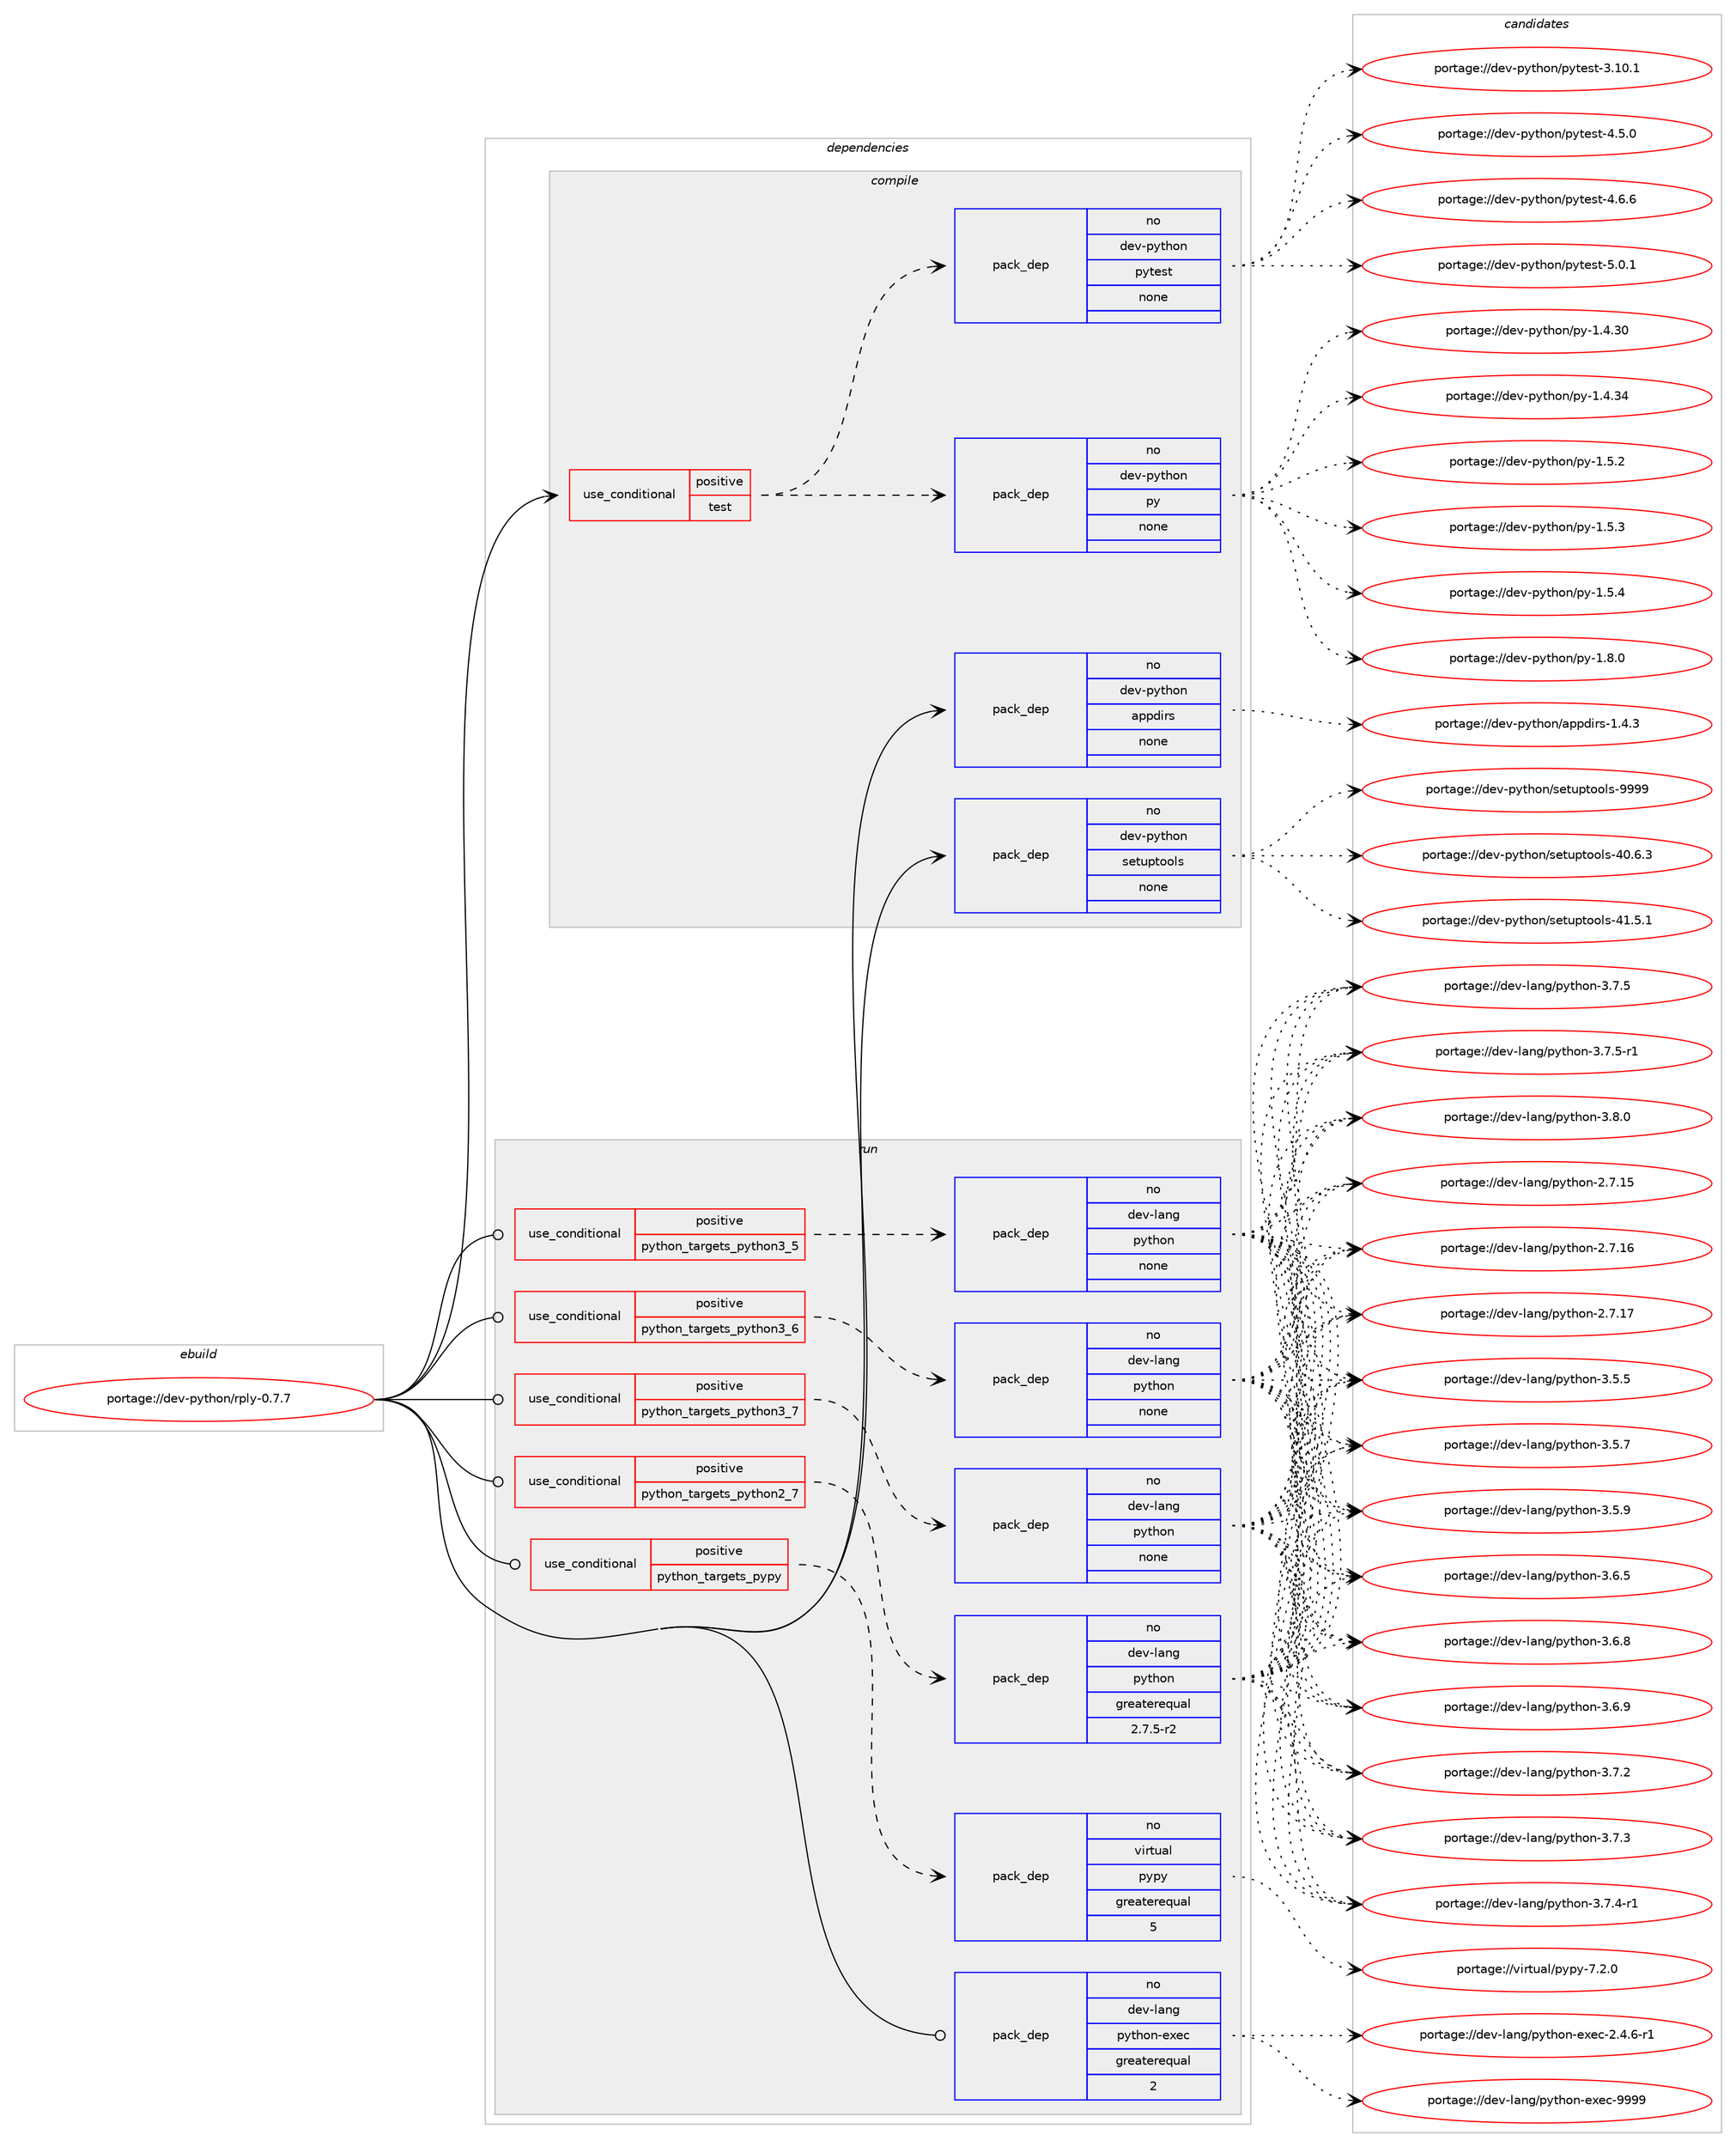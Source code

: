 digraph prolog {

# *************
# Graph options
# *************

newrank=true;
concentrate=true;
compound=true;
graph [rankdir=LR,fontname=Helvetica,fontsize=10,ranksep=1.5];#, ranksep=2.5, nodesep=0.2];
edge  [arrowhead=vee];
node  [fontname=Helvetica,fontsize=10];

# **********
# The ebuild
# **********

subgraph cluster_leftcol {
color=gray;
rank=same;
label=<<i>ebuild</i>>;
id [label="portage://dev-python/rply-0.7.7", color=red, width=4, href="../dev-python/rply-0.7.7.svg"];
}

# ****************
# The dependencies
# ****************

subgraph cluster_midcol {
color=gray;
label=<<i>dependencies</i>>;
subgraph cluster_compile {
fillcolor="#eeeeee";
style=filled;
label=<<i>compile</i>>;
subgraph cond38199 {
dependency170961 [label=<<TABLE BORDER="0" CELLBORDER="1" CELLSPACING="0" CELLPADDING="4"><TR><TD ROWSPAN="3" CELLPADDING="10">use_conditional</TD></TR><TR><TD>positive</TD></TR><TR><TD>test</TD></TR></TABLE>>, shape=none, color=red];
subgraph pack129359 {
dependency170962 [label=<<TABLE BORDER="0" CELLBORDER="1" CELLSPACING="0" CELLPADDING="4" WIDTH="220"><TR><TD ROWSPAN="6" CELLPADDING="30">pack_dep</TD></TR><TR><TD WIDTH="110">no</TD></TR><TR><TD>dev-python</TD></TR><TR><TD>py</TD></TR><TR><TD>none</TD></TR><TR><TD></TD></TR></TABLE>>, shape=none, color=blue];
}
dependency170961:e -> dependency170962:w [weight=20,style="dashed",arrowhead="vee"];
subgraph pack129360 {
dependency170963 [label=<<TABLE BORDER="0" CELLBORDER="1" CELLSPACING="0" CELLPADDING="4" WIDTH="220"><TR><TD ROWSPAN="6" CELLPADDING="30">pack_dep</TD></TR><TR><TD WIDTH="110">no</TD></TR><TR><TD>dev-python</TD></TR><TR><TD>pytest</TD></TR><TR><TD>none</TD></TR><TR><TD></TD></TR></TABLE>>, shape=none, color=blue];
}
dependency170961:e -> dependency170963:w [weight=20,style="dashed",arrowhead="vee"];
}
id:e -> dependency170961:w [weight=20,style="solid",arrowhead="vee"];
subgraph pack129361 {
dependency170964 [label=<<TABLE BORDER="0" CELLBORDER="1" CELLSPACING="0" CELLPADDING="4" WIDTH="220"><TR><TD ROWSPAN="6" CELLPADDING="30">pack_dep</TD></TR><TR><TD WIDTH="110">no</TD></TR><TR><TD>dev-python</TD></TR><TR><TD>appdirs</TD></TR><TR><TD>none</TD></TR><TR><TD></TD></TR></TABLE>>, shape=none, color=blue];
}
id:e -> dependency170964:w [weight=20,style="solid",arrowhead="vee"];
subgraph pack129362 {
dependency170965 [label=<<TABLE BORDER="0" CELLBORDER="1" CELLSPACING="0" CELLPADDING="4" WIDTH="220"><TR><TD ROWSPAN="6" CELLPADDING="30">pack_dep</TD></TR><TR><TD WIDTH="110">no</TD></TR><TR><TD>dev-python</TD></TR><TR><TD>setuptools</TD></TR><TR><TD>none</TD></TR><TR><TD></TD></TR></TABLE>>, shape=none, color=blue];
}
id:e -> dependency170965:w [weight=20,style="solid",arrowhead="vee"];
}
subgraph cluster_compileandrun {
fillcolor="#eeeeee";
style=filled;
label=<<i>compile and run</i>>;
}
subgraph cluster_run {
fillcolor="#eeeeee";
style=filled;
label=<<i>run</i>>;
subgraph cond38200 {
dependency170966 [label=<<TABLE BORDER="0" CELLBORDER="1" CELLSPACING="0" CELLPADDING="4"><TR><TD ROWSPAN="3" CELLPADDING="10">use_conditional</TD></TR><TR><TD>positive</TD></TR><TR><TD>python_targets_pypy</TD></TR></TABLE>>, shape=none, color=red];
subgraph pack129363 {
dependency170967 [label=<<TABLE BORDER="0" CELLBORDER="1" CELLSPACING="0" CELLPADDING="4" WIDTH="220"><TR><TD ROWSPAN="6" CELLPADDING="30">pack_dep</TD></TR><TR><TD WIDTH="110">no</TD></TR><TR><TD>virtual</TD></TR><TR><TD>pypy</TD></TR><TR><TD>greaterequal</TD></TR><TR><TD>5</TD></TR></TABLE>>, shape=none, color=blue];
}
dependency170966:e -> dependency170967:w [weight=20,style="dashed",arrowhead="vee"];
}
id:e -> dependency170966:w [weight=20,style="solid",arrowhead="odot"];
subgraph cond38201 {
dependency170968 [label=<<TABLE BORDER="0" CELLBORDER="1" CELLSPACING="0" CELLPADDING="4"><TR><TD ROWSPAN="3" CELLPADDING="10">use_conditional</TD></TR><TR><TD>positive</TD></TR><TR><TD>python_targets_python2_7</TD></TR></TABLE>>, shape=none, color=red];
subgraph pack129364 {
dependency170969 [label=<<TABLE BORDER="0" CELLBORDER="1" CELLSPACING="0" CELLPADDING="4" WIDTH="220"><TR><TD ROWSPAN="6" CELLPADDING="30">pack_dep</TD></TR><TR><TD WIDTH="110">no</TD></TR><TR><TD>dev-lang</TD></TR><TR><TD>python</TD></TR><TR><TD>greaterequal</TD></TR><TR><TD>2.7.5-r2</TD></TR></TABLE>>, shape=none, color=blue];
}
dependency170968:e -> dependency170969:w [weight=20,style="dashed",arrowhead="vee"];
}
id:e -> dependency170968:w [weight=20,style="solid",arrowhead="odot"];
subgraph cond38202 {
dependency170970 [label=<<TABLE BORDER="0" CELLBORDER="1" CELLSPACING="0" CELLPADDING="4"><TR><TD ROWSPAN="3" CELLPADDING="10">use_conditional</TD></TR><TR><TD>positive</TD></TR><TR><TD>python_targets_python3_5</TD></TR></TABLE>>, shape=none, color=red];
subgraph pack129365 {
dependency170971 [label=<<TABLE BORDER="0" CELLBORDER="1" CELLSPACING="0" CELLPADDING="4" WIDTH="220"><TR><TD ROWSPAN="6" CELLPADDING="30">pack_dep</TD></TR><TR><TD WIDTH="110">no</TD></TR><TR><TD>dev-lang</TD></TR><TR><TD>python</TD></TR><TR><TD>none</TD></TR><TR><TD></TD></TR></TABLE>>, shape=none, color=blue];
}
dependency170970:e -> dependency170971:w [weight=20,style="dashed",arrowhead="vee"];
}
id:e -> dependency170970:w [weight=20,style="solid",arrowhead="odot"];
subgraph cond38203 {
dependency170972 [label=<<TABLE BORDER="0" CELLBORDER="1" CELLSPACING="0" CELLPADDING="4"><TR><TD ROWSPAN="3" CELLPADDING="10">use_conditional</TD></TR><TR><TD>positive</TD></TR><TR><TD>python_targets_python3_6</TD></TR></TABLE>>, shape=none, color=red];
subgraph pack129366 {
dependency170973 [label=<<TABLE BORDER="0" CELLBORDER="1" CELLSPACING="0" CELLPADDING="4" WIDTH="220"><TR><TD ROWSPAN="6" CELLPADDING="30">pack_dep</TD></TR><TR><TD WIDTH="110">no</TD></TR><TR><TD>dev-lang</TD></TR><TR><TD>python</TD></TR><TR><TD>none</TD></TR><TR><TD></TD></TR></TABLE>>, shape=none, color=blue];
}
dependency170972:e -> dependency170973:w [weight=20,style="dashed",arrowhead="vee"];
}
id:e -> dependency170972:w [weight=20,style="solid",arrowhead="odot"];
subgraph cond38204 {
dependency170974 [label=<<TABLE BORDER="0" CELLBORDER="1" CELLSPACING="0" CELLPADDING="4"><TR><TD ROWSPAN="3" CELLPADDING="10">use_conditional</TD></TR><TR><TD>positive</TD></TR><TR><TD>python_targets_python3_7</TD></TR></TABLE>>, shape=none, color=red];
subgraph pack129367 {
dependency170975 [label=<<TABLE BORDER="0" CELLBORDER="1" CELLSPACING="0" CELLPADDING="4" WIDTH="220"><TR><TD ROWSPAN="6" CELLPADDING="30">pack_dep</TD></TR><TR><TD WIDTH="110">no</TD></TR><TR><TD>dev-lang</TD></TR><TR><TD>python</TD></TR><TR><TD>none</TD></TR><TR><TD></TD></TR></TABLE>>, shape=none, color=blue];
}
dependency170974:e -> dependency170975:w [weight=20,style="dashed",arrowhead="vee"];
}
id:e -> dependency170974:w [weight=20,style="solid",arrowhead="odot"];
subgraph pack129368 {
dependency170976 [label=<<TABLE BORDER="0" CELLBORDER="1" CELLSPACING="0" CELLPADDING="4" WIDTH="220"><TR><TD ROWSPAN="6" CELLPADDING="30">pack_dep</TD></TR><TR><TD WIDTH="110">no</TD></TR><TR><TD>dev-lang</TD></TR><TR><TD>python-exec</TD></TR><TR><TD>greaterequal</TD></TR><TR><TD>2</TD></TR></TABLE>>, shape=none, color=blue];
}
id:e -> dependency170976:w [weight=20,style="solid",arrowhead="odot"];
}
}

# **************
# The candidates
# **************

subgraph cluster_choices {
rank=same;
color=gray;
label=<<i>candidates</i>>;

subgraph choice129359 {
color=black;
nodesep=1;
choiceportage100101118451121211161041111104711212145494652465148 [label="portage://dev-python/py-1.4.30", color=red, width=4,href="../dev-python/py-1.4.30.svg"];
choiceportage100101118451121211161041111104711212145494652465152 [label="portage://dev-python/py-1.4.34", color=red, width=4,href="../dev-python/py-1.4.34.svg"];
choiceportage1001011184511212111610411111047112121454946534650 [label="portage://dev-python/py-1.5.2", color=red, width=4,href="../dev-python/py-1.5.2.svg"];
choiceportage1001011184511212111610411111047112121454946534651 [label="portage://dev-python/py-1.5.3", color=red, width=4,href="../dev-python/py-1.5.3.svg"];
choiceportage1001011184511212111610411111047112121454946534652 [label="portage://dev-python/py-1.5.4", color=red, width=4,href="../dev-python/py-1.5.4.svg"];
choiceportage1001011184511212111610411111047112121454946564648 [label="portage://dev-python/py-1.8.0", color=red, width=4,href="../dev-python/py-1.8.0.svg"];
dependency170962:e -> choiceportage100101118451121211161041111104711212145494652465148:w [style=dotted,weight="100"];
dependency170962:e -> choiceportage100101118451121211161041111104711212145494652465152:w [style=dotted,weight="100"];
dependency170962:e -> choiceportage1001011184511212111610411111047112121454946534650:w [style=dotted,weight="100"];
dependency170962:e -> choiceportage1001011184511212111610411111047112121454946534651:w [style=dotted,weight="100"];
dependency170962:e -> choiceportage1001011184511212111610411111047112121454946534652:w [style=dotted,weight="100"];
dependency170962:e -> choiceportage1001011184511212111610411111047112121454946564648:w [style=dotted,weight="100"];
}
subgraph choice129360 {
color=black;
nodesep=1;
choiceportage100101118451121211161041111104711212111610111511645514649484649 [label="portage://dev-python/pytest-3.10.1", color=red, width=4,href="../dev-python/pytest-3.10.1.svg"];
choiceportage1001011184511212111610411111047112121116101115116455246534648 [label="portage://dev-python/pytest-4.5.0", color=red, width=4,href="../dev-python/pytest-4.5.0.svg"];
choiceportage1001011184511212111610411111047112121116101115116455246544654 [label="portage://dev-python/pytest-4.6.6", color=red, width=4,href="../dev-python/pytest-4.6.6.svg"];
choiceportage1001011184511212111610411111047112121116101115116455346484649 [label="portage://dev-python/pytest-5.0.1", color=red, width=4,href="../dev-python/pytest-5.0.1.svg"];
dependency170963:e -> choiceportage100101118451121211161041111104711212111610111511645514649484649:w [style=dotted,weight="100"];
dependency170963:e -> choiceportage1001011184511212111610411111047112121116101115116455246534648:w [style=dotted,weight="100"];
dependency170963:e -> choiceportage1001011184511212111610411111047112121116101115116455246544654:w [style=dotted,weight="100"];
dependency170963:e -> choiceportage1001011184511212111610411111047112121116101115116455346484649:w [style=dotted,weight="100"];
}
subgraph choice129361 {
color=black;
nodesep=1;
choiceportage100101118451121211161041111104797112112100105114115454946524651 [label="portage://dev-python/appdirs-1.4.3", color=red, width=4,href="../dev-python/appdirs-1.4.3.svg"];
dependency170964:e -> choiceportage100101118451121211161041111104797112112100105114115454946524651:w [style=dotted,weight="100"];
}
subgraph choice129362 {
color=black;
nodesep=1;
choiceportage100101118451121211161041111104711510111611711211611111110811545524846544651 [label="portage://dev-python/setuptools-40.6.3", color=red, width=4,href="../dev-python/setuptools-40.6.3.svg"];
choiceportage100101118451121211161041111104711510111611711211611111110811545524946534649 [label="portage://dev-python/setuptools-41.5.1", color=red, width=4,href="../dev-python/setuptools-41.5.1.svg"];
choiceportage10010111845112121116104111110471151011161171121161111111081154557575757 [label="portage://dev-python/setuptools-9999", color=red, width=4,href="../dev-python/setuptools-9999.svg"];
dependency170965:e -> choiceportage100101118451121211161041111104711510111611711211611111110811545524846544651:w [style=dotted,weight="100"];
dependency170965:e -> choiceportage100101118451121211161041111104711510111611711211611111110811545524946534649:w [style=dotted,weight="100"];
dependency170965:e -> choiceportage10010111845112121116104111110471151011161171121161111111081154557575757:w [style=dotted,weight="100"];
}
subgraph choice129363 {
color=black;
nodesep=1;
choiceportage1181051141161179710847112121112121455546504648 [label="portage://virtual/pypy-7.2.0", color=red, width=4,href="../virtual/pypy-7.2.0.svg"];
dependency170967:e -> choiceportage1181051141161179710847112121112121455546504648:w [style=dotted,weight="100"];
}
subgraph choice129364 {
color=black;
nodesep=1;
choiceportage10010111845108971101034711212111610411111045504655464953 [label="portage://dev-lang/python-2.7.15", color=red, width=4,href="../dev-lang/python-2.7.15.svg"];
choiceportage10010111845108971101034711212111610411111045504655464954 [label="portage://dev-lang/python-2.7.16", color=red, width=4,href="../dev-lang/python-2.7.16.svg"];
choiceportage10010111845108971101034711212111610411111045504655464955 [label="portage://dev-lang/python-2.7.17", color=red, width=4,href="../dev-lang/python-2.7.17.svg"];
choiceportage100101118451089711010347112121116104111110455146534653 [label="portage://dev-lang/python-3.5.5", color=red, width=4,href="../dev-lang/python-3.5.5.svg"];
choiceportage100101118451089711010347112121116104111110455146534655 [label="portage://dev-lang/python-3.5.7", color=red, width=4,href="../dev-lang/python-3.5.7.svg"];
choiceportage100101118451089711010347112121116104111110455146534657 [label="portage://dev-lang/python-3.5.9", color=red, width=4,href="../dev-lang/python-3.5.9.svg"];
choiceportage100101118451089711010347112121116104111110455146544653 [label="portage://dev-lang/python-3.6.5", color=red, width=4,href="../dev-lang/python-3.6.5.svg"];
choiceportage100101118451089711010347112121116104111110455146544656 [label="portage://dev-lang/python-3.6.8", color=red, width=4,href="../dev-lang/python-3.6.8.svg"];
choiceportage100101118451089711010347112121116104111110455146544657 [label="portage://dev-lang/python-3.6.9", color=red, width=4,href="../dev-lang/python-3.6.9.svg"];
choiceportage100101118451089711010347112121116104111110455146554650 [label="portage://dev-lang/python-3.7.2", color=red, width=4,href="../dev-lang/python-3.7.2.svg"];
choiceportage100101118451089711010347112121116104111110455146554651 [label="portage://dev-lang/python-3.7.3", color=red, width=4,href="../dev-lang/python-3.7.3.svg"];
choiceportage1001011184510897110103471121211161041111104551465546524511449 [label="portage://dev-lang/python-3.7.4-r1", color=red, width=4,href="../dev-lang/python-3.7.4-r1.svg"];
choiceportage100101118451089711010347112121116104111110455146554653 [label="portage://dev-lang/python-3.7.5", color=red, width=4,href="../dev-lang/python-3.7.5.svg"];
choiceportage1001011184510897110103471121211161041111104551465546534511449 [label="portage://dev-lang/python-3.7.5-r1", color=red, width=4,href="../dev-lang/python-3.7.5-r1.svg"];
choiceportage100101118451089711010347112121116104111110455146564648 [label="portage://dev-lang/python-3.8.0", color=red, width=4,href="../dev-lang/python-3.8.0.svg"];
dependency170969:e -> choiceportage10010111845108971101034711212111610411111045504655464953:w [style=dotted,weight="100"];
dependency170969:e -> choiceportage10010111845108971101034711212111610411111045504655464954:w [style=dotted,weight="100"];
dependency170969:e -> choiceportage10010111845108971101034711212111610411111045504655464955:w [style=dotted,weight="100"];
dependency170969:e -> choiceportage100101118451089711010347112121116104111110455146534653:w [style=dotted,weight="100"];
dependency170969:e -> choiceportage100101118451089711010347112121116104111110455146534655:w [style=dotted,weight="100"];
dependency170969:e -> choiceportage100101118451089711010347112121116104111110455146534657:w [style=dotted,weight="100"];
dependency170969:e -> choiceportage100101118451089711010347112121116104111110455146544653:w [style=dotted,weight="100"];
dependency170969:e -> choiceportage100101118451089711010347112121116104111110455146544656:w [style=dotted,weight="100"];
dependency170969:e -> choiceportage100101118451089711010347112121116104111110455146544657:w [style=dotted,weight="100"];
dependency170969:e -> choiceportage100101118451089711010347112121116104111110455146554650:w [style=dotted,weight="100"];
dependency170969:e -> choiceportage100101118451089711010347112121116104111110455146554651:w [style=dotted,weight="100"];
dependency170969:e -> choiceportage1001011184510897110103471121211161041111104551465546524511449:w [style=dotted,weight="100"];
dependency170969:e -> choiceportage100101118451089711010347112121116104111110455146554653:w [style=dotted,weight="100"];
dependency170969:e -> choiceportage1001011184510897110103471121211161041111104551465546534511449:w [style=dotted,weight="100"];
dependency170969:e -> choiceportage100101118451089711010347112121116104111110455146564648:w [style=dotted,weight="100"];
}
subgraph choice129365 {
color=black;
nodesep=1;
choiceportage10010111845108971101034711212111610411111045504655464953 [label="portage://dev-lang/python-2.7.15", color=red, width=4,href="../dev-lang/python-2.7.15.svg"];
choiceportage10010111845108971101034711212111610411111045504655464954 [label="portage://dev-lang/python-2.7.16", color=red, width=4,href="../dev-lang/python-2.7.16.svg"];
choiceportage10010111845108971101034711212111610411111045504655464955 [label="portage://dev-lang/python-2.7.17", color=red, width=4,href="../dev-lang/python-2.7.17.svg"];
choiceportage100101118451089711010347112121116104111110455146534653 [label="portage://dev-lang/python-3.5.5", color=red, width=4,href="../dev-lang/python-3.5.5.svg"];
choiceportage100101118451089711010347112121116104111110455146534655 [label="portage://dev-lang/python-3.5.7", color=red, width=4,href="../dev-lang/python-3.5.7.svg"];
choiceportage100101118451089711010347112121116104111110455146534657 [label="portage://dev-lang/python-3.5.9", color=red, width=4,href="../dev-lang/python-3.5.9.svg"];
choiceportage100101118451089711010347112121116104111110455146544653 [label="portage://dev-lang/python-3.6.5", color=red, width=4,href="../dev-lang/python-3.6.5.svg"];
choiceportage100101118451089711010347112121116104111110455146544656 [label="portage://dev-lang/python-3.6.8", color=red, width=4,href="../dev-lang/python-3.6.8.svg"];
choiceportage100101118451089711010347112121116104111110455146544657 [label="portage://dev-lang/python-3.6.9", color=red, width=4,href="../dev-lang/python-3.6.9.svg"];
choiceportage100101118451089711010347112121116104111110455146554650 [label="portage://dev-lang/python-3.7.2", color=red, width=4,href="../dev-lang/python-3.7.2.svg"];
choiceportage100101118451089711010347112121116104111110455146554651 [label="portage://dev-lang/python-3.7.3", color=red, width=4,href="../dev-lang/python-3.7.3.svg"];
choiceportage1001011184510897110103471121211161041111104551465546524511449 [label="portage://dev-lang/python-3.7.4-r1", color=red, width=4,href="../dev-lang/python-3.7.4-r1.svg"];
choiceportage100101118451089711010347112121116104111110455146554653 [label="portage://dev-lang/python-3.7.5", color=red, width=4,href="../dev-lang/python-3.7.5.svg"];
choiceportage1001011184510897110103471121211161041111104551465546534511449 [label="portage://dev-lang/python-3.7.5-r1", color=red, width=4,href="../dev-lang/python-3.7.5-r1.svg"];
choiceportage100101118451089711010347112121116104111110455146564648 [label="portage://dev-lang/python-3.8.0", color=red, width=4,href="../dev-lang/python-3.8.0.svg"];
dependency170971:e -> choiceportage10010111845108971101034711212111610411111045504655464953:w [style=dotted,weight="100"];
dependency170971:e -> choiceportage10010111845108971101034711212111610411111045504655464954:w [style=dotted,weight="100"];
dependency170971:e -> choiceportage10010111845108971101034711212111610411111045504655464955:w [style=dotted,weight="100"];
dependency170971:e -> choiceportage100101118451089711010347112121116104111110455146534653:w [style=dotted,weight="100"];
dependency170971:e -> choiceportage100101118451089711010347112121116104111110455146534655:w [style=dotted,weight="100"];
dependency170971:e -> choiceportage100101118451089711010347112121116104111110455146534657:w [style=dotted,weight="100"];
dependency170971:e -> choiceportage100101118451089711010347112121116104111110455146544653:w [style=dotted,weight="100"];
dependency170971:e -> choiceportage100101118451089711010347112121116104111110455146544656:w [style=dotted,weight="100"];
dependency170971:e -> choiceportage100101118451089711010347112121116104111110455146544657:w [style=dotted,weight="100"];
dependency170971:e -> choiceportage100101118451089711010347112121116104111110455146554650:w [style=dotted,weight="100"];
dependency170971:e -> choiceportage100101118451089711010347112121116104111110455146554651:w [style=dotted,weight="100"];
dependency170971:e -> choiceportage1001011184510897110103471121211161041111104551465546524511449:w [style=dotted,weight="100"];
dependency170971:e -> choiceportage100101118451089711010347112121116104111110455146554653:w [style=dotted,weight="100"];
dependency170971:e -> choiceportage1001011184510897110103471121211161041111104551465546534511449:w [style=dotted,weight="100"];
dependency170971:e -> choiceportage100101118451089711010347112121116104111110455146564648:w [style=dotted,weight="100"];
}
subgraph choice129366 {
color=black;
nodesep=1;
choiceportage10010111845108971101034711212111610411111045504655464953 [label="portage://dev-lang/python-2.7.15", color=red, width=4,href="../dev-lang/python-2.7.15.svg"];
choiceportage10010111845108971101034711212111610411111045504655464954 [label="portage://dev-lang/python-2.7.16", color=red, width=4,href="../dev-lang/python-2.7.16.svg"];
choiceportage10010111845108971101034711212111610411111045504655464955 [label="portage://dev-lang/python-2.7.17", color=red, width=4,href="../dev-lang/python-2.7.17.svg"];
choiceportage100101118451089711010347112121116104111110455146534653 [label="portage://dev-lang/python-3.5.5", color=red, width=4,href="../dev-lang/python-3.5.5.svg"];
choiceportage100101118451089711010347112121116104111110455146534655 [label="portage://dev-lang/python-3.5.7", color=red, width=4,href="../dev-lang/python-3.5.7.svg"];
choiceportage100101118451089711010347112121116104111110455146534657 [label="portage://dev-lang/python-3.5.9", color=red, width=4,href="../dev-lang/python-3.5.9.svg"];
choiceportage100101118451089711010347112121116104111110455146544653 [label="portage://dev-lang/python-3.6.5", color=red, width=4,href="../dev-lang/python-3.6.5.svg"];
choiceportage100101118451089711010347112121116104111110455146544656 [label="portage://dev-lang/python-3.6.8", color=red, width=4,href="../dev-lang/python-3.6.8.svg"];
choiceportage100101118451089711010347112121116104111110455146544657 [label="portage://dev-lang/python-3.6.9", color=red, width=4,href="../dev-lang/python-3.6.9.svg"];
choiceportage100101118451089711010347112121116104111110455146554650 [label="portage://dev-lang/python-3.7.2", color=red, width=4,href="../dev-lang/python-3.7.2.svg"];
choiceportage100101118451089711010347112121116104111110455146554651 [label="portage://dev-lang/python-3.7.3", color=red, width=4,href="../dev-lang/python-3.7.3.svg"];
choiceportage1001011184510897110103471121211161041111104551465546524511449 [label="portage://dev-lang/python-3.7.4-r1", color=red, width=4,href="../dev-lang/python-3.7.4-r1.svg"];
choiceportage100101118451089711010347112121116104111110455146554653 [label="portage://dev-lang/python-3.7.5", color=red, width=4,href="../dev-lang/python-3.7.5.svg"];
choiceportage1001011184510897110103471121211161041111104551465546534511449 [label="portage://dev-lang/python-3.7.5-r1", color=red, width=4,href="../dev-lang/python-3.7.5-r1.svg"];
choiceportage100101118451089711010347112121116104111110455146564648 [label="portage://dev-lang/python-3.8.0", color=red, width=4,href="../dev-lang/python-3.8.0.svg"];
dependency170973:e -> choiceportage10010111845108971101034711212111610411111045504655464953:w [style=dotted,weight="100"];
dependency170973:e -> choiceportage10010111845108971101034711212111610411111045504655464954:w [style=dotted,weight="100"];
dependency170973:e -> choiceportage10010111845108971101034711212111610411111045504655464955:w [style=dotted,weight="100"];
dependency170973:e -> choiceportage100101118451089711010347112121116104111110455146534653:w [style=dotted,weight="100"];
dependency170973:e -> choiceportage100101118451089711010347112121116104111110455146534655:w [style=dotted,weight="100"];
dependency170973:e -> choiceportage100101118451089711010347112121116104111110455146534657:w [style=dotted,weight="100"];
dependency170973:e -> choiceportage100101118451089711010347112121116104111110455146544653:w [style=dotted,weight="100"];
dependency170973:e -> choiceportage100101118451089711010347112121116104111110455146544656:w [style=dotted,weight="100"];
dependency170973:e -> choiceportage100101118451089711010347112121116104111110455146544657:w [style=dotted,weight="100"];
dependency170973:e -> choiceportage100101118451089711010347112121116104111110455146554650:w [style=dotted,weight="100"];
dependency170973:e -> choiceportage100101118451089711010347112121116104111110455146554651:w [style=dotted,weight="100"];
dependency170973:e -> choiceportage1001011184510897110103471121211161041111104551465546524511449:w [style=dotted,weight="100"];
dependency170973:e -> choiceportage100101118451089711010347112121116104111110455146554653:w [style=dotted,weight="100"];
dependency170973:e -> choiceportage1001011184510897110103471121211161041111104551465546534511449:w [style=dotted,weight="100"];
dependency170973:e -> choiceportage100101118451089711010347112121116104111110455146564648:w [style=dotted,weight="100"];
}
subgraph choice129367 {
color=black;
nodesep=1;
choiceportage10010111845108971101034711212111610411111045504655464953 [label="portage://dev-lang/python-2.7.15", color=red, width=4,href="../dev-lang/python-2.7.15.svg"];
choiceportage10010111845108971101034711212111610411111045504655464954 [label="portage://dev-lang/python-2.7.16", color=red, width=4,href="../dev-lang/python-2.7.16.svg"];
choiceportage10010111845108971101034711212111610411111045504655464955 [label="portage://dev-lang/python-2.7.17", color=red, width=4,href="../dev-lang/python-2.7.17.svg"];
choiceportage100101118451089711010347112121116104111110455146534653 [label="portage://dev-lang/python-3.5.5", color=red, width=4,href="../dev-lang/python-3.5.5.svg"];
choiceportage100101118451089711010347112121116104111110455146534655 [label="portage://dev-lang/python-3.5.7", color=red, width=4,href="../dev-lang/python-3.5.7.svg"];
choiceportage100101118451089711010347112121116104111110455146534657 [label="portage://dev-lang/python-3.5.9", color=red, width=4,href="../dev-lang/python-3.5.9.svg"];
choiceportage100101118451089711010347112121116104111110455146544653 [label="portage://dev-lang/python-3.6.5", color=red, width=4,href="../dev-lang/python-3.6.5.svg"];
choiceportage100101118451089711010347112121116104111110455146544656 [label="portage://dev-lang/python-3.6.8", color=red, width=4,href="../dev-lang/python-3.6.8.svg"];
choiceportage100101118451089711010347112121116104111110455146544657 [label="portage://dev-lang/python-3.6.9", color=red, width=4,href="../dev-lang/python-3.6.9.svg"];
choiceportage100101118451089711010347112121116104111110455146554650 [label="portage://dev-lang/python-3.7.2", color=red, width=4,href="../dev-lang/python-3.7.2.svg"];
choiceportage100101118451089711010347112121116104111110455146554651 [label="portage://dev-lang/python-3.7.3", color=red, width=4,href="../dev-lang/python-3.7.3.svg"];
choiceportage1001011184510897110103471121211161041111104551465546524511449 [label="portage://dev-lang/python-3.7.4-r1", color=red, width=4,href="../dev-lang/python-3.7.4-r1.svg"];
choiceportage100101118451089711010347112121116104111110455146554653 [label="portage://dev-lang/python-3.7.5", color=red, width=4,href="../dev-lang/python-3.7.5.svg"];
choiceportage1001011184510897110103471121211161041111104551465546534511449 [label="portage://dev-lang/python-3.7.5-r1", color=red, width=4,href="../dev-lang/python-3.7.5-r1.svg"];
choiceportage100101118451089711010347112121116104111110455146564648 [label="portage://dev-lang/python-3.8.0", color=red, width=4,href="../dev-lang/python-3.8.0.svg"];
dependency170975:e -> choiceportage10010111845108971101034711212111610411111045504655464953:w [style=dotted,weight="100"];
dependency170975:e -> choiceportage10010111845108971101034711212111610411111045504655464954:w [style=dotted,weight="100"];
dependency170975:e -> choiceportage10010111845108971101034711212111610411111045504655464955:w [style=dotted,weight="100"];
dependency170975:e -> choiceportage100101118451089711010347112121116104111110455146534653:w [style=dotted,weight="100"];
dependency170975:e -> choiceportage100101118451089711010347112121116104111110455146534655:w [style=dotted,weight="100"];
dependency170975:e -> choiceportage100101118451089711010347112121116104111110455146534657:w [style=dotted,weight="100"];
dependency170975:e -> choiceportage100101118451089711010347112121116104111110455146544653:w [style=dotted,weight="100"];
dependency170975:e -> choiceportage100101118451089711010347112121116104111110455146544656:w [style=dotted,weight="100"];
dependency170975:e -> choiceportage100101118451089711010347112121116104111110455146544657:w [style=dotted,weight="100"];
dependency170975:e -> choiceportage100101118451089711010347112121116104111110455146554650:w [style=dotted,weight="100"];
dependency170975:e -> choiceportage100101118451089711010347112121116104111110455146554651:w [style=dotted,weight="100"];
dependency170975:e -> choiceportage1001011184510897110103471121211161041111104551465546524511449:w [style=dotted,weight="100"];
dependency170975:e -> choiceportage100101118451089711010347112121116104111110455146554653:w [style=dotted,weight="100"];
dependency170975:e -> choiceportage1001011184510897110103471121211161041111104551465546534511449:w [style=dotted,weight="100"];
dependency170975:e -> choiceportage100101118451089711010347112121116104111110455146564648:w [style=dotted,weight="100"];
}
subgraph choice129368 {
color=black;
nodesep=1;
choiceportage10010111845108971101034711212111610411111045101120101994550465246544511449 [label="portage://dev-lang/python-exec-2.4.6-r1", color=red, width=4,href="../dev-lang/python-exec-2.4.6-r1.svg"];
choiceportage10010111845108971101034711212111610411111045101120101994557575757 [label="portage://dev-lang/python-exec-9999", color=red, width=4,href="../dev-lang/python-exec-9999.svg"];
dependency170976:e -> choiceportage10010111845108971101034711212111610411111045101120101994550465246544511449:w [style=dotted,weight="100"];
dependency170976:e -> choiceportage10010111845108971101034711212111610411111045101120101994557575757:w [style=dotted,weight="100"];
}
}

}
